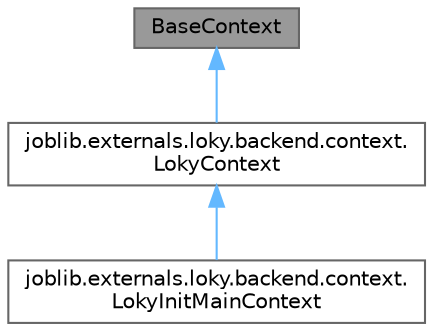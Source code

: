 digraph "BaseContext"
{
 // LATEX_PDF_SIZE
  bgcolor="transparent";
  edge [fontname=Helvetica,fontsize=10,labelfontname=Helvetica,labelfontsize=10];
  node [fontname=Helvetica,fontsize=10,shape=box,height=0.2,width=0.4];
  Node1 [id="Node000001",label="BaseContext",height=0.2,width=0.4,color="gray40", fillcolor="grey60", style="filled", fontcolor="black",tooltip=" "];
  Node1 -> Node2 [id="edge1_Node000001_Node000002",dir="back",color="steelblue1",style="solid",tooltip=" "];
  Node2 [id="Node000002",label="joblib.externals.loky.backend.context.\lLokyContext",height=0.2,width=0.4,color="gray40", fillcolor="white", style="filled",URL="$d3/d6b/classjoblib_1_1externals_1_1loky_1_1backend_1_1context_1_1LokyContext.html",tooltip=" "];
  Node2 -> Node3 [id="edge2_Node000002_Node000003",dir="back",color="steelblue1",style="solid",tooltip=" "];
  Node3 [id="Node000003",label="joblib.externals.loky.backend.context.\lLokyInitMainContext",height=0.2,width=0.4,color="gray40", fillcolor="white", style="filled",URL="$d9/d5c/classjoblib_1_1externals_1_1loky_1_1backend_1_1context_1_1LokyInitMainContext.html",tooltip=" "];
}
